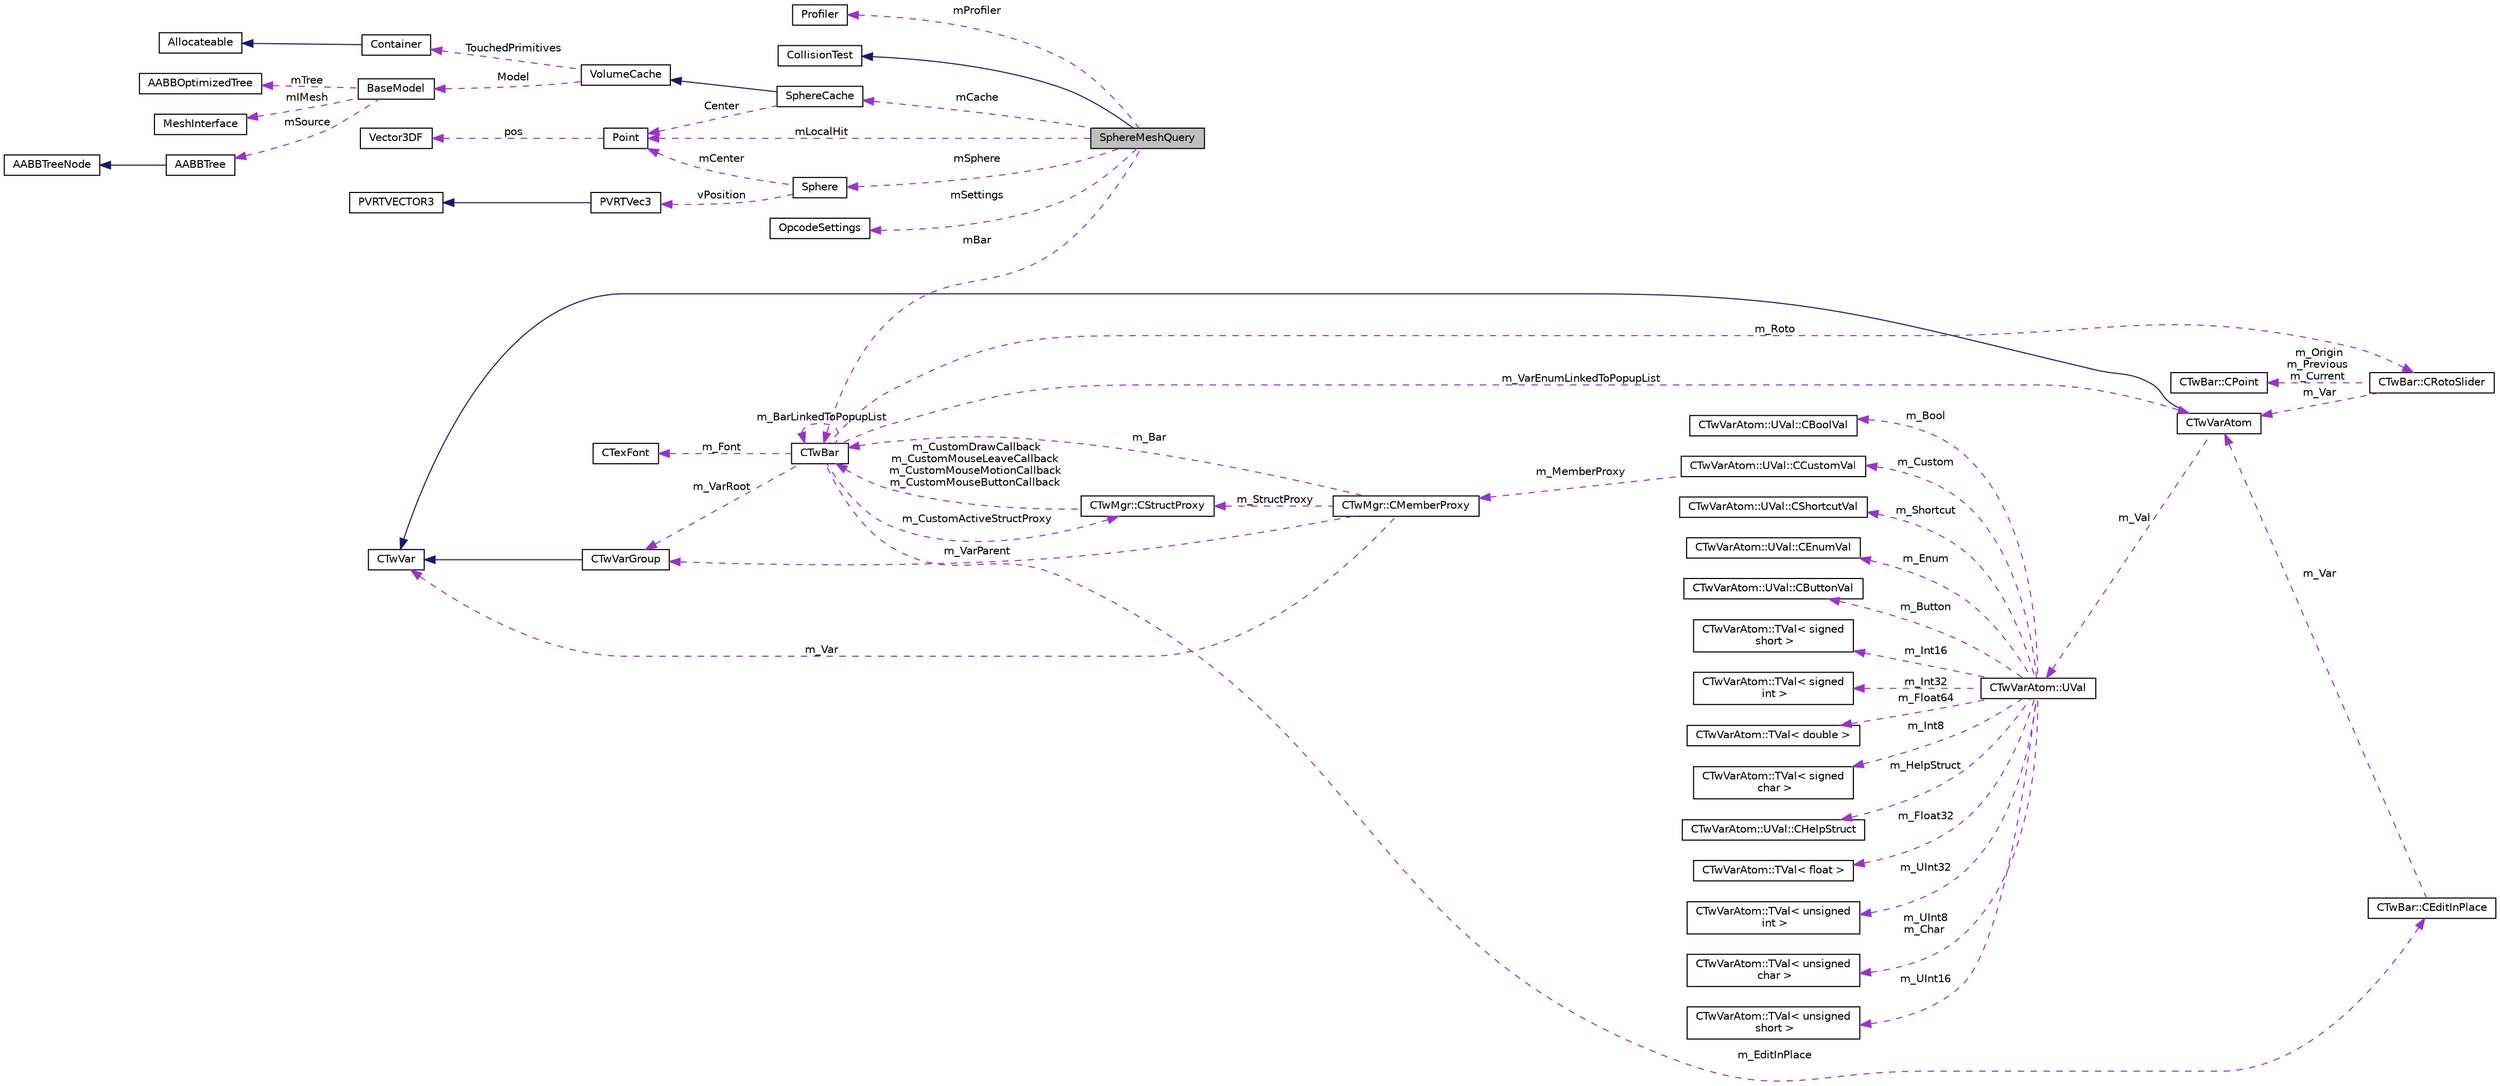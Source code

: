 digraph "SphereMeshQuery"
{
  edge [fontname="Helvetica",fontsize="10",labelfontname="Helvetica",labelfontsize="10"];
  node [fontname="Helvetica",fontsize="10",shape=record];
  rankdir="LR";
  Node1 [label="SphereMeshQuery",height=0.2,width=0.4,color="black", fillcolor="grey75", style="filled", fontcolor="black"];
  Node2 -> Node1 [dir="back",color="midnightblue",fontsize="10",style="solid",fontname="Helvetica"];
  Node2 [label="CollisionTest",height=0.2,width=0.4,color="black", fillcolor="white", style="filled",URL="$class_collision_test.html"];
  Node3 -> Node1 [dir="back",color="darkorchid3",fontsize="10",style="dashed",label=" mCache" ,fontname="Helvetica"];
  Node3 [label="SphereCache",height=0.2,width=0.4,color="black", fillcolor="white", style="filled",URL="$struct_sphere_cache.html"];
  Node4 -> Node3 [dir="back",color="midnightblue",fontsize="10",style="solid",fontname="Helvetica"];
  Node4 [label="VolumeCache",height=0.2,width=0.4,color="black", fillcolor="white", style="filled",URL="$struct_volume_cache.html"];
  Node5 -> Node4 [dir="back",color="darkorchid3",fontsize="10",style="dashed",label=" Model" ,fontname="Helvetica"];
  Node5 [label="BaseModel",height=0.2,width=0.4,color="black", fillcolor="white", style="filled",URL="$class_base_model.html"];
  Node6 -> Node5 [dir="back",color="darkorchid3",fontsize="10",style="dashed",label=" mTree" ,fontname="Helvetica"];
  Node6 [label="AABBOptimizedTree",height=0.2,width=0.4,color="black", fillcolor="white", style="filled",URL="$class_a_a_b_b_optimized_tree.html"];
  Node7 -> Node5 [dir="back",color="darkorchid3",fontsize="10",style="dashed",label=" mIMesh" ,fontname="Helvetica"];
  Node7 [label="MeshInterface",height=0.2,width=0.4,color="black", fillcolor="white", style="filled",URL="$class_mesh_interface.html"];
  Node8 -> Node5 [dir="back",color="darkorchid3",fontsize="10",style="dashed",label=" mSource" ,fontname="Helvetica"];
  Node8 [label="AABBTree",height=0.2,width=0.4,color="black", fillcolor="white", style="filled",URL="$class_a_a_b_b_tree.html"];
  Node9 -> Node8 [dir="back",color="midnightblue",fontsize="10",style="solid",fontname="Helvetica"];
  Node9 [label="AABBTreeNode",height=0.2,width=0.4,color="black", fillcolor="white", style="filled",URL="$class_a_a_b_b_tree_node.html"];
  Node10 -> Node4 [dir="back",color="darkorchid3",fontsize="10",style="dashed",label=" TouchedPrimitives" ,fontname="Helvetica"];
  Node10 [label="Container",height=0.2,width=0.4,color="black", fillcolor="white", style="filled",URL="$class_container.html"];
  Node11 -> Node10 [dir="back",color="midnightblue",fontsize="10",style="solid",fontname="Helvetica"];
  Node11 [label="Allocateable",height=0.2,width=0.4,color="black", fillcolor="white", style="filled",URL="$class_allocateable.html"];
  Node12 -> Node3 [dir="back",color="darkorchid3",fontsize="10",style="dashed",label=" Center" ,fontname="Helvetica"];
  Node12 [label="Point",height=0.2,width=0.4,color="black", fillcolor="white", style="filled",URL="$class_point.html"];
  Node13 -> Node12 [dir="back",color="darkorchid3",fontsize="10",style="dashed",label=" pos" ,fontname="Helvetica"];
  Node13 [label="Vector3DF",height=0.2,width=0.4,color="black", fillcolor="white", style="filled",URL="$class_vector3_d_f.html"];
  Node12 -> Node1 [dir="back",color="darkorchid3",fontsize="10",style="dashed",label=" mLocalHit" ,fontname="Helvetica"];
  Node14 -> Node1 [dir="back",color="darkorchid3",fontsize="10",style="dashed",label=" mSphere" ,fontname="Helvetica"];
  Node14 [label="Sphere",height=0.2,width=0.4,color="black", fillcolor="white", style="filled",URL="$class_sphere.html"];
  Node12 -> Node14 [dir="back",color="darkorchid3",fontsize="10",style="dashed",label=" mCenter" ,fontname="Helvetica"];
  Node15 -> Node14 [dir="back",color="darkorchid3",fontsize="10",style="dashed",label=" vPosition" ,fontname="Helvetica"];
  Node15 [label="PVRTVec3",height=0.2,width=0.4,color="black", fillcolor="white", style="filled",URL="$struct_p_v_r_t_vec3.html",tooltip="3 component vector "];
  Node16 -> Node15 [dir="back",color="midnightblue",fontsize="10",style="solid",fontname="Helvetica"];
  Node16 [label="PVRTVECTOR3",height=0.2,width=0.4,color="black", fillcolor="white", style="filled",URL="$struct_p_v_r_t_v_e_c_t_o_r3f.html",tooltip="3D floating point vector "];
  Node17 -> Node1 [dir="back",color="darkorchid3",fontsize="10",style="dashed",label=" mSettings" ,fontname="Helvetica"];
  Node17 [label="OpcodeSettings",height=0.2,width=0.4,color="black", fillcolor="white", style="filled",URL="$class_opcode_settings.html"];
  Node18 -> Node1 [dir="back",color="darkorchid3",fontsize="10",style="dashed",label=" mProfiler" ,fontname="Helvetica"];
  Node18 [label="Profiler",height=0.2,width=0.4,color="black", fillcolor="white", style="filled",URL="$class_profiler.html"];
  Node19 -> Node1 [dir="back",color="darkorchid3",fontsize="10",style="dashed",label=" mBar" ,fontname="Helvetica"];
  Node19 [label="CTwBar",height=0.2,width=0.4,color="black", fillcolor="white", style="filled",URL="$struct_c_tw_bar.html"];
  Node20 -> Node19 [dir="back",color="darkorchid3",fontsize="10",style="dashed",label=" m_VarRoot" ,fontname="Helvetica"];
  Node20 [label="CTwVarGroup",height=0.2,width=0.4,color="black", fillcolor="white", style="filled",URL="$struct_c_tw_var_group.html"];
  Node21 -> Node20 [dir="back",color="midnightblue",fontsize="10",style="solid",fontname="Helvetica"];
  Node21 [label="CTwVar",height=0.2,width=0.4,color="black", fillcolor="white", style="filled",URL="$struct_c_tw_var.html"];
  Node22 -> Node19 [dir="back",color="darkorchid3",fontsize="10",style="dashed",label=" m_CustomActiveStructProxy" ,fontname="Helvetica"];
  Node22 [label="CTwMgr::CStructProxy",height=0.2,width=0.4,color="black", fillcolor="white", style="filled",URL="$struct_c_tw_mgr_1_1_c_struct_proxy.html"];
  Node19 -> Node22 [dir="back",color="darkorchid3",fontsize="10",style="dashed",label=" m_CustomDrawCallback\nm_CustomMouseLeaveCallback\nm_CustomMouseMotionCallback\nm_CustomMouseButtonCallback" ,fontname="Helvetica"];
  Node23 -> Node19 [dir="back",color="darkorchid3",fontsize="10",style="dashed",label=" m_Font" ,fontname="Helvetica"];
  Node23 [label="CTexFont",height=0.2,width=0.4,color="black", fillcolor="white", style="filled",URL="$struct_c_tex_font.html"];
  Node24 -> Node19 [dir="back",color="darkorchid3",fontsize="10",style="dashed",label=" m_EditInPlace" ,fontname="Helvetica"];
  Node24 [label="CTwBar::CEditInPlace",height=0.2,width=0.4,color="black", fillcolor="white", style="filled",URL="$struct_c_tw_bar_1_1_c_edit_in_place.html"];
  Node25 -> Node24 [dir="back",color="darkorchid3",fontsize="10",style="dashed",label=" m_Var" ,fontname="Helvetica"];
  Node25 [label="CTwVarAtom",height=0.2,width=0.4,color="black", fillcolor="white", style="filled",URL="$struct_c_tw_var_atom.html"];
  Node21 -> Node25 [dir="back",color="midnightblue",fontsize="10",style="solid",fontname="Helvetica"];
  Node26 -> Node25 [dir="back",color="darkorchid3",fontsize="10",style="dashed",label=" m_Val" ,fontname="Helvetica"];
  Node26 [label="CTwVarAtom::UVal",height=0.2,width=0.4,color="black", fillcolor="white", style="filled",URL="$union_c_tw_var_atom_1_1_u_val.html"];
  Node27 -> Node26 [dir="back",color="darkorchid3",fontsize="10",style="dashed",label=" m_Int16" ,fontname="Helvetica"];
  Node27 [label="CTwVarAtom::TVal\< signed\l short \>",height=0.2,width=0.4,color="black", fillcolor="white", style="filled",URL="$struct_c_tw_var_atom_1_1_t_val.html"];
  Node28 -> Node26 [dir="back",color="darkorchid3",fontsize="10",style="dashed",label=" m_Int32" ,fontname="Helvetica"];
  Node28 [label="CTwVarAtom::TVal\< signed\l int \>",height=0.2,width=0.4,color="black", fillcolor="white", style="filled",URL="$struct_c_tw_var_atom_1_1_t_val.html"];
  Node29 -> Node26 [dir="back",color="darkorchid3",fontsize="10",style="dashed",label=" m_Float64" ,fontname="Helvetica"];
  Node29 [label="CTwVarAtom::TVal\< double \>",height=0.2,width=0.4,color="black", fillcolor="white", style="filled",URL="$struct_c_tw_var_atom_1_1_t_val.html"];
  Node30 -> Node26 [dir="back",color="darkorchid3",fontsize="10",style="dashed",label=" m_Int8" ,fontname="Helvetica"];
  Node30 [label="CTwVarAtom::TVal\< signed\l char \>",height=0.2,width=0.4,color="black", fillcolor="white", style="filled",URL="$struct_c_tw_var_atom_1_1_t_val.html"];
  Node31 -> Node26 [dir="back",color="darkorchid3",fontsize="10",style="dashed",label=" m_HelpStruct" ,fontname="Helvetica"];
  Node31 [label="CTwVarAtom::UVal::CHelpStruct",height=0.2,width=0.4,color="black", fillcolor="white", style="filled",URL="$struct_c_tw_var_atom_1_1_u_val_1_1_c_help_struct.html"];
  Node32 -> Node26 [dir="back",color="darkorchid3",fontsize="10",style="dashed",label=" m_Float32" ,fontname="Helvetica"];
  Node32 [label="CTwVarAtom::TVal\< float \>",height=0.2,width=0.4,color="black", fillcolor="white", style="filled",URL="$struct_c_tw_var_atom_1_1_t_val.html"];
  Node33 -> Node26 [dir="back",color="darkorchid3",fontsize="10",style="dashed",label=" m_UInt32" ,fontname="Helvetica"];
  Node33 [label="CTwVarAtom::TVal\< unsigned\l int \>",height=0.2,width=0.4,color="black", fillcolor="white", style="filled",URL="$struct_c_tw_var_atom_1_1_t_val.html"];
  Node34 -> Node26 [dir="back",color="darkorchid3",fontsize="10",style="dashed",label=" m_UInt8\nm_Char" ,fontname="Helvetica"];
  Node34 [label="CTwVarAtom::TVal\< unsigned\l char \>",height=0.2,width=0.4,color="black", fillcolor="white", style="filled",URL="$struct_c_tw_var_atom_1_1_t_val.html"];
  Node35 -> Node26 [dir="back",color="darkorchid3",fontsize="10",style="dashed",label=" m_UInt16" ,fontname="Helvetica"];
  Node35 [label="CTwVarAtom::TVal\< unsigned\l short \>",height=0.2,width=0.4,color="black", fillcolor="white", style="filled",URL="$struct_c_tw_var_atom_1_1_t_val.html"];
  Node36 -> Node26 [dir="back",color="darkorchid3",fontsize="10",style="dashed",label=" m_Custom" ,fontname="Helvetica"];
  Node36 [label="CTwVarAtom::UVal::CCustomVal",height=0.2,width=0.4,color="black", fillcolor="white", style="filled",URL="$struct_c_tw_var_atom_1_1_u_val_1_1_c_custom_val.html"];
  Node37 -> Node36 [dir="back",color="darkorchid3",fontsize="10",style="dashed",label=" m_MemberProxy" ,fontname="Helvetica"];
  Node37 [label="CTwMgr::CMemberProxy",height=0.2,width=0.4,color="black", fillcolor="white", style="filled",URL="$struct_c_tw_mgr_1_1_c_member_proxy.html"];
  Node20 -> Node37 [dir="back",color="darkorchid3",fontsize="10",style="dashed",label=" m_VarParent" ,fontname="Helvetica"];
  Node21 -> Node37 [dir="back",color="darkorchid3",fontsize="10",style="dashed",label=" m_Var" ,fontname="Helvetica"];
  Node22 -> Node37 [dir="back",color="darkorchid3",fontsize="10",style="dashed",label=" m_StructProxy" ,fontname="Helvetica"];
  Node19 -> Node37 [dir="back",color="darkorchid3",fontsize="10",style="dashed",label=" m_Bar" ,fontname="Helvetica"];
  Node38 -> Node26 [dir="back",color="darkorchid3",fontsize="10",style="dashed",label=" m_Bool" ,fontname="Helvetica"];
  Node38 [label="CTwVarAtom::UVal::CBoolVal",height=0.2,width=0.4,color="black", fillcolor="white", style="filled",URL="$struct_c_tw_var_atom_1_1_u_val_1_1_c_bool_val.html"];
  Node39 -> Node26 [dir="back",color="darkorchid3",fontsize="10",style="dashed",label=" m_Shortcut" ,fontname="Helvetica"];
  Node39 [label="CTwVarAtom::UVal::CShortcutVal",height=0.2,width=0.4,color="black", fillcolor="white", style="filled",URL="$struct_c_tw_var_atom_1_1_u_val_1_1_c_shortcut_val.html"];
  Node40 -> Node26 [dir="back",color="darkorchid3",fontsize="10",style="dashed",label=" m_Enum" ,fontname="Helvetica"];
  Node40 [label="CTwVarAtom::UVal::CEnumVal",height=0.2,width=0.4,color="black", fillcolor="white", style="filled",URL="$struct_c_tw_var_atom_1_1_u_val_1_1_c_enum_val.html"];
  Node41 -> Node26 [dir="back",color="darkorchid3",fontsize="10",style="dashed",label=" m_Button" ,fontname="Helvetica"];
  Node41 [label="CTwVarAtom::UVal::CButtonVal",height=0.2,width=0.4,color="black", fillcolor="white", style="filled",URL="$struct_c_tw_var_atom_1_1_u_val_1_1_c_button_val.html"];
  Node25 -> Node19 [dir="back",color="darkorchid3",fontsize="10",style="dashed",label=" m_VarEnumLinkedToPopupList" ,fontname="Helvetica"];
  Node42 -> Node19 [dir="back",color="darkorchid3",fontsize="10",style="dashed",label=" m_Roto" ,fontname="Helvetica"];
  Node42 [label="CTwBar::CRotoSlider",height=0.2,width=0.4,color="black", fillcolor="white", style="filled",URL="$struct_c_tw_bar_1_1_c_roto_slider.html"];
  Node43 -> Node42 [dir="back",color="darkorchid3",fontsize="10",style="dashed",label=" m_Origin\nm_Previous\nm_Current" ,fontname="Helvetica"];
  Node43 [label="CTwBar::CPoint",height=0.2,width=0.4,color="black", fillcolor="white", style="filled",URL="$struct_c_tw_bar_1_1_c_point.html"];
  Node25 -> Node42 [dir="back",color="darkorchid3",fontsize="10",style="dashed",label=" m_Var" ,fontname="Helvetica"];
  Node19 -> Node19 [dir="back",color="darkorchid3",fontsize="10",style="dashed",label=" m_BarLinkedToPopupList" ,fontname="Helvetica"];
}

